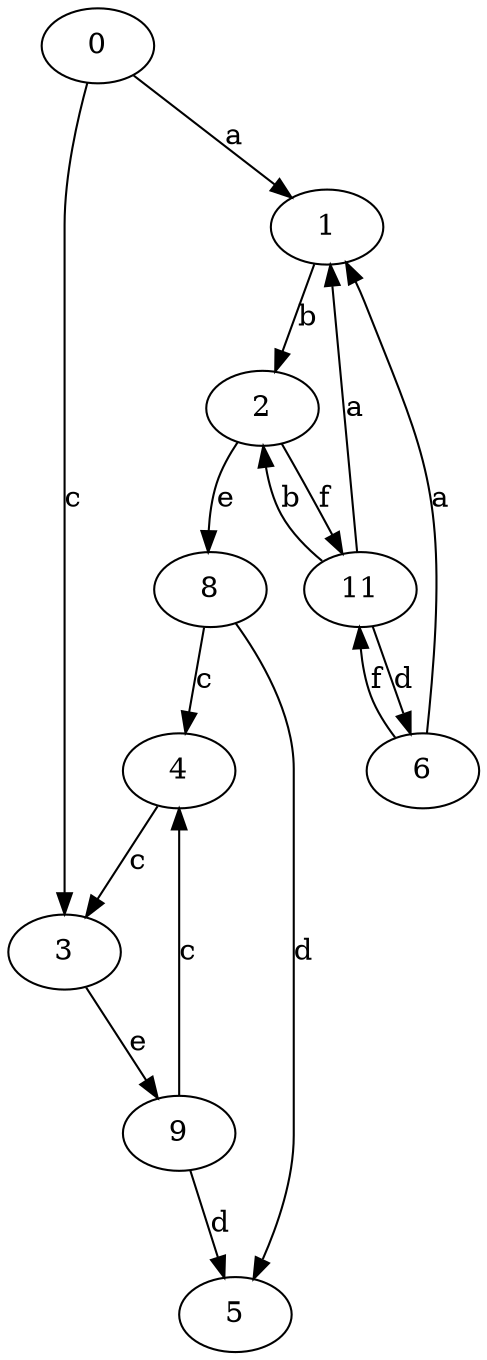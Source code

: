 strict digraph  {
0;
1;
2;
3;
4;
5;
6;
8;
9;
11;
0 -> 1  [label=a];
0 -> 3  [label=c];
1 -> 2  [label=b];
2 -> 8  [label=e];
2 -> 11  [label=f];
3 -> 9  [label=e];
4 -> 3  [label=c];
6 -> 1  [label=a];
6 -> 11  [label=f];
8 -> 4  [label=c];
8 -> 5  [label=d];
9 -> 4  [label=c];
9 -> 5  [label=d];
11 -> 1  [label=a];
11 -> 2  [label=b];
11 -> 6  [label=d];
}

